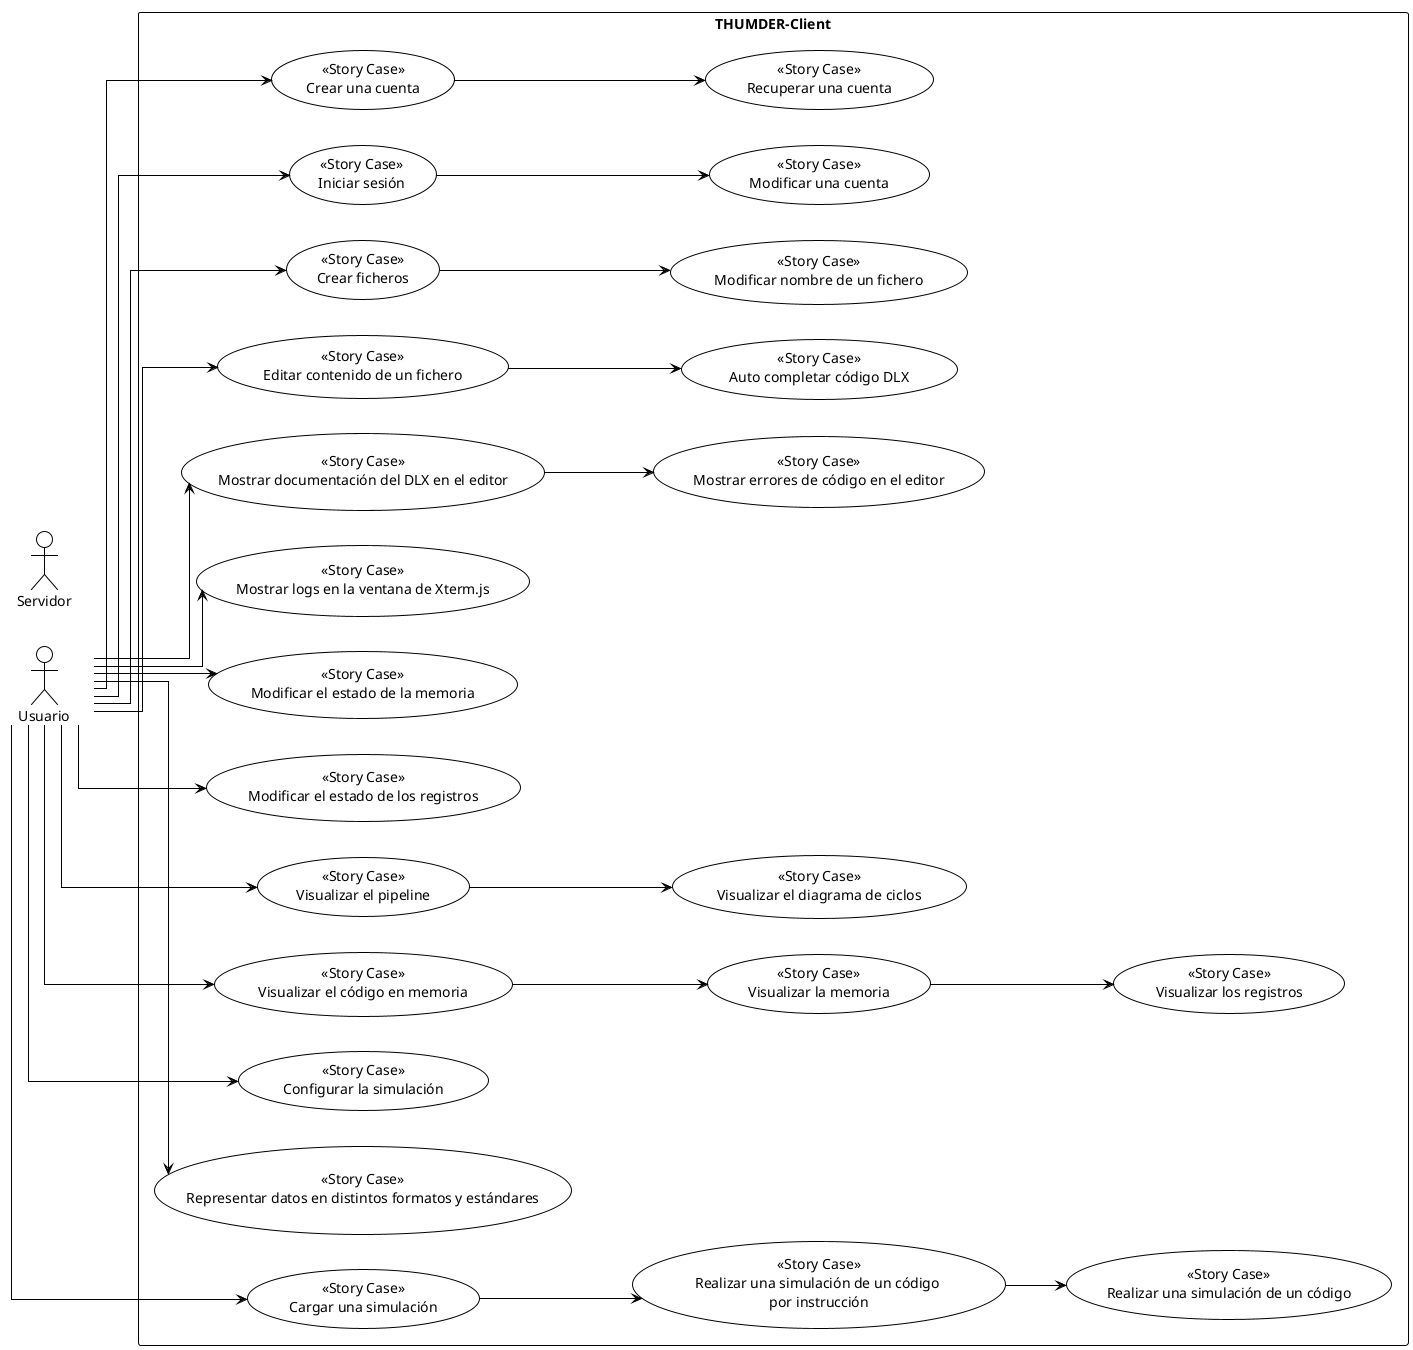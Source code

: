@startuml
'https://plantuml.com/es/use-case-diagram
'!theme amiga from https://raw.githubusercontent.com/plantuml/plantuml/master/themes
!theme plain
skinparam defaultFontName consolas
skinparam minClassWidth 100
skinparam conditionStyle inside
skinparam defaultTextAlignment center
skinparam linetype polyline
skinparam linetype ortho

left to right direction
'https://www.freeprojectz.com/uml-diagram/chat-application-system-sequence-diagram
actor "Usuario" as user
actor "Servidor" as server

rectangle THUMDER-Client {
  usecase "<<Story Case>>\nCrear una cuenta" as S_CU1
  usecase "<<Story Case>>\nIniciar sesión" as S_CU2
  usecase "<<Story Case>>\nRecuperar una cuenta" as S_CU3
  usecase "<<Story Case>>\nModificar una cuenta" as S_CU4
  ''usecase "<<Story Case>>\nCrear carpetas" as S_CU5
  usecase "<<Story Case>>\nCrear ficheros" as S_CU6
  ''usecase "<<Story Case>>\nModificar nombre de una carpeta" as S_CU7
  usecase "<<Story Case>>\nModificar nombre de un fichero" as S_CU8
  usecase "<<Story Case>>\nEditar contenido de un fichero" as S_CU9
  usecase "<<Story Case>>\nAuto completar código DLX" as S_CU10
  usecase "<<Story Case>>\nMostrar documentación del DLX en el editor" as S_CU11
  usecase "<<Story Case>>\nMostrar errores de código en el editor" as S_CU12
  usecase "<<Story Case>>\nMostrar logs en la ventana de Xterm.js" as S_CU13
  usecase "<<Story Case>>\nModificar el estado de la memoria" as S_CU14
  usecase "<<Story Case>>\nModificar el estado de los registros" as S_CU15
  usecase "<<Story Case>>\nVisualizar el pipeline" as S_CU16
  usecase "<<Story Case>>\nVisualizar el diagrama de ciclos" as S_CU17
  usecase "<<Story Case>>\nVisualizar el código en memoria" as S_CU18
  usecase "<<Story Case>>\nVisualizar la memoria" as S_CU19
  usecase "<<Story Case>>\nVisualizar los registros" as S_CU20
  usecase "<<Story Case>>\nConfigurar la simulación" as S_CU21
  usecase "<<Story Case>>\nRepresentar datos en distintos formatos y estándares" as S_CU22
  usecase "<<Story Case>>\nCargar una simulación" as S_CU23
  usecase "<<Story Case>>\nRealizar una simulación de un código \npor instrucción" as S_CU24
  usecase "<<Story Case>>\nRealizar una simulación de un código" as S_CU25
}
/'
{cu-01}{Crear una cuenta}}{}
{cu-02}{Iniciar una sesión}}{}
{cu-03}{Recuperar una cuenta}}{}
{cu-04}{Modificar una cuenta}}{}
{cu-05}{Crear carpetas}}{}
{cu-06}{Crear ficheros}}{}
{cu-07}{Modificar nombre de una carpeta}}{}
{cu-08}{Modificar nombre de una fichero}}{}
{cu-09}{Editar contenido de un fichero}}{}
{cu-10}{Auto completar código DLX}}{}
{cu-11}{Mostrar documentación del DLX en el editor}}{}
{cu-12}{Mostrar errores de código en el editor}}{}
{cu-13}{Mostrar logs en la ventana de Xterm.js}}{}
{cu-14}{Modificar el estado de la memoria}}{}
{cu-15}{Modificar el estado de los registros}}{}
{cu-16}{Visualizar el pipeline}}{}
{cu-17}{Visualizar el diagrama de ciclos}}{}
{cu-18}{Visualizar el código en memoria}}{}
{cu-19}{Visualizar la memoria}}{}
{cu-20}{Visualizar los registros}}{}
{cu-21}{Configurar la simulación}}{}
{cu-22}{Representar datos en distintos formatos y estándares}}{}
{cu-23}{Cargar una simulación}}{}
{cu-24}{Realizar una simulación de un código por instrucción}}{}
{cu-25}{Realizar una simulación de un código}}{}

rectangle THUMDER-Server {
  usecase "Recibir" as S_UC00
  usecase "Analizar" as S_UC01
  usecase "Simular" as S_UC02
  usecase "Responder" as S_UC03
}
'/
'server left THUMDER-Client
'admin --> UC01
'admin --> UC02
user --> S_CU1
user --> S_CU2
S_CU1 --> S_CU3
S_CU2 --> S_CU4
''user --> S_CU5
user --> S_CU6
''S_CU5 --> S_CU7
S_CU6 --> S_CU8
user --> S_CU9
S_CU9 --> S_CU10
user --> S_CU11
S_CU11 --> S_CU12
user --> S_CU13
user --> S_CU14
user --> S_CU15
user --> S_CU16
S_CU16 --> S_CU17
user --> S_CU18
S_CU18 --> S_CU19
S_CU19 --> S_CU20
user --> S_CU21
user --> S_CU22
user --> S_CU23
S_CU23 --> S_CU24
S_CU24 --> S_CU25

@enduml
